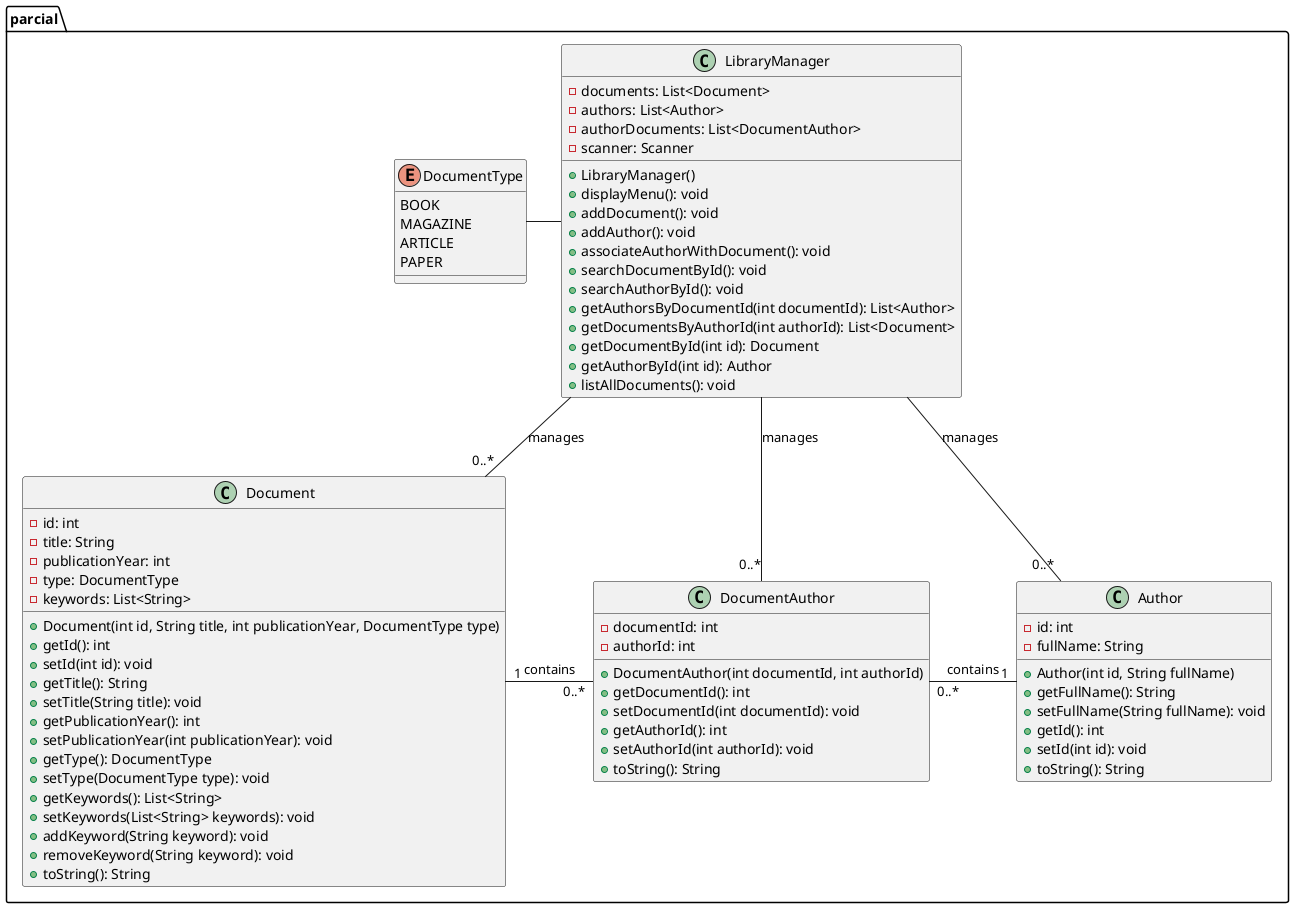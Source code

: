 @startuml
package "parcial" {
    class Author {
        - id: int
        - fullName: String

        + Author(int id, String fullName)
        + getFullName(): String
        + setFullName(String fullName): void
        + getId(): int
        + setId(int id): void
        + toString(): String
    }

    enum DocumentType {
        BOOK
        MAGAZINE
        ARTICLE
        PAPER
    }

    class Document {
        - id: int
        - title: String
        - publicationYear: int
        - type: DocumentType
        - keywords: List<String>

        + Document(int id, String title, int publicationYear, DocumentType type)
        + getId(): int
        + setId(int id): void
        + getTitle(): String
        + setTitle(String title): void
        + getPublicationYear(): int
        + setPublicationYear(int publicationYear): void
        + getType(): DocumentType
        + setType(DocumentType type): void
        + getKeywords(): List<String>
        + setKeywords(List<String> keywords): void
        + addKeyword(String keyword): void
        + removeKeyword(String keyword): void
        + toString(): String
    }

    class DocumentAuthor {
        - documentId: int
        - authorId: int

        + DocumentAuthor(int documentId, int authorId)
        + getDocumentId(): int
        + setDocumentId(int documentId): void
        + getAuthorId(): int
        + setAuthorId(int authorId): void
        + toString(): String
    }

    class LibraryManager {
        - documents: List<Document>
        - authors: List<Author>
        - authorDocuments: List<DocumentAuthor>
        - scanner: Scanner

        + LibraryManager()
        + displayMenu(): void
        + addDocument(): void
        + addAuthor(): void
        + associateAuthorWithDocument(): void
        + searchDocumentById(): void
        + searchAuthorById(): void
        + getAuthorsByDocumentId(int documentId): List<Author>
        + getDocumentsByAuthorId(int authorId): List<Document>
        + getDocumentById(int id): Document
        + getAuthorById(int id): Author
        + listAllDocuments(): void
    }
}

LibraryManager -- "0..*" Document : manages
LibraryManager -- "0..*" Author : manages
LibraryManager -- "0..*" DocumentAuthor : manages
Author "1" -l- "0..*" DocumentAuthor : contains
Document "1" -r- "0..*"DocumentAuthor : contains
DocumentType -r- LibraryManager

@enduml